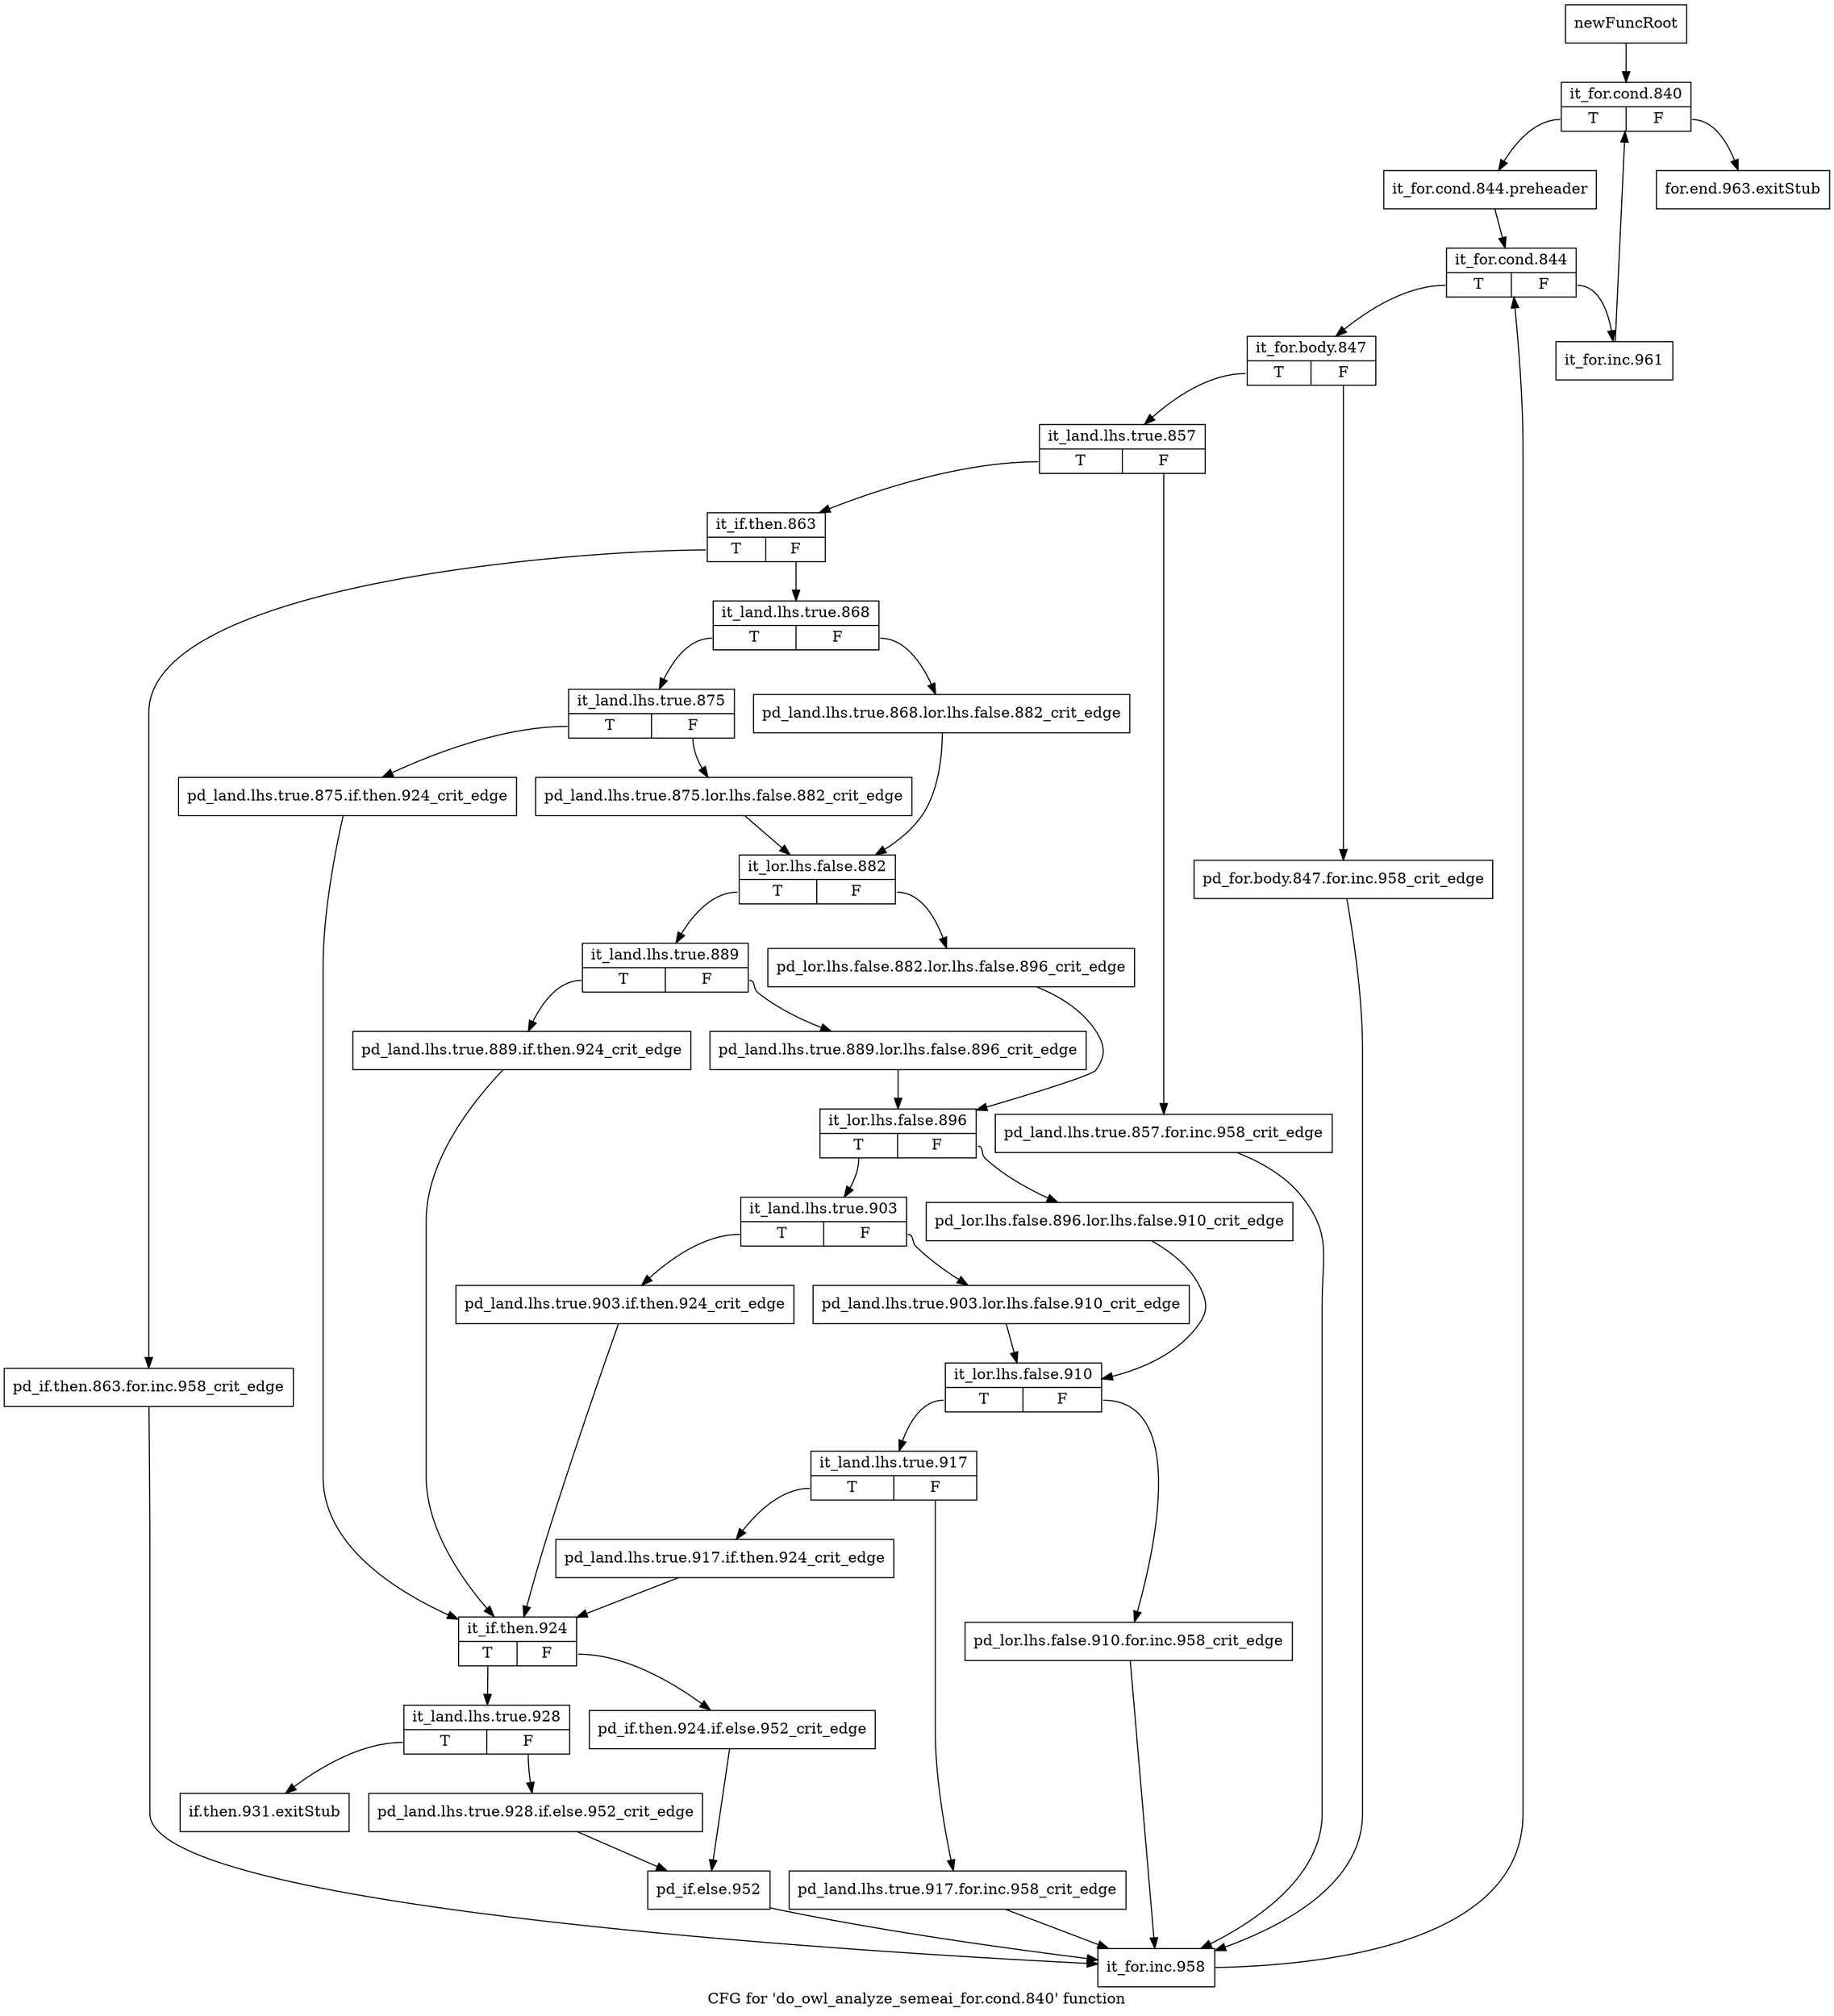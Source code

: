 digraph "CFG for 'do_owl_analyze_semeai_for.cond.840' function" {
	label="CFG for 'do_owl_analyze_semeai_for.cond.840' function";

	Node0x4166dc0 [shape=record,label="{newFuncRoot}"];
	Node0x4166dc0 -> Node0x4166eb0;
	Node0x4166e10 [shape=record,label="{for.end.963.exitStub}"];
	Node0x4166e60 [shape=record,label="{if.then.931.exitStub}"];
	Node0x4166eb0 [shape=record,label="{it_for.cond.840|{<s0>T|<s1>F}}"];
	Node0x4166eb0:s0 -> Node0x4166f00;
	Node0x4166eb0:s1 -> Node0x4166e10;
	Node0x4166f00 [shape=record,label="{it_for.cond.844.preheader}"];
	Node0x4166f00 -> Node0x4166f50;
	Node0x4166f50 [shape=record,label="{it_for.cond.844|{<s0>T|<s1>F}}"];
	Node0x4166f50:s0 -> Node0x4166ff0;
	Node0x4166f50:s1 -> Node0x4166fa0;
	Node0x4166fa0 [shape=record,label="{it_for.inc.961}"];
	Node0x4166fa0 -> Node0x4166eb0;
	Node0x4166ff0 [shape=record,label="{it_for.body.847|{<s0>T|<s1>F}}"];
	Node0x4166ff0:s0 -> Node0x4167090;
	Node0x4166ff0:s1 -> Node0x4167040;
	Node0x4167040 [shape=record,label="{pd_for.body.847.for.inc.958_crit_edge}"];
	Node0x4167040 -> Node0x41679a0;
	Node0x4167090 [shape=record,label="{it_land.lhs.true.857|{<s0>T|<s1>F}}"];
	Node0x4167090:s0 -> Node0x4167130;
	Node0x4167090:s1 -> Node0x41670e0;
	Node0x41670e0 [shape=record,label="{pd_land.lhs.true.857.for.inc.958_crit_edge}"];
	Node0x41670e0 -> Node0x41679a0;
	Node0x4167130 [shape=record,label="{it_if.then.863|{<s0>T|<s1>F}}"];
	Node0x4167130:s0 -> Node0x4167950;
	Node0x4167130:s1 -> Node0x4167180;
	Node0x4167180 [shape=record,label="{it_land.lhs.true.868|{<s0>T|<s1>F}}"];
	Node0x4167180:s0 -> Node0x4167220;
	Node0x4167180:s1 -> Node0x41671d0;
	Node0x41671d0 [shape=record,label="{pd_land.lhs.true.868.lor.lhs.false.882_crit_edge}"];
	Node0x41671d0 -> Node0x41672c0;
	Node0x4167220 [shape=record,label="{it_land.lhs.true.875|{<s0>T|<s1>F}}"];
	Node0x4167220:s0 -> Node0x4167770;
	Node0x4167220:s1 -> Node0x4167270;
	Node0x4167270 [shape=record,label="{pd_land.lhs.true.875.lor.lhs.false.882_crit_edge}"];
	Node0x4167270 -> Node0x41672c0;
	Node0x41672c0 [shape=record,label="{it_lor.lhs.false.882|{<s0>T|<s1>F}}"];
	Node0x41672c0:s0 -> Node0x4167360;
	Node0x41672c0:s1 -> Node0x4167310;
	Node0x4167310 [shape=record,label="{pd_lor.lhs.false.882.lor.lhs.false.896_crit_edge}"];
	Node0x4167310 -> Node0x4167400;
	Node0x4167360 [shape=record,label="{it_land.lhs.true.889|{<s0>T|<s1>F}}"];
	Node0x4167360:s0 -> Node0x4167720;
	Node0x4167360:s1 -> Node0x41673b0;
	Node0x41673b0 [shape=record,label="{pd_land.lhs.true.889.lor.lhs.false.896_crit_edge}"];
	Node0x41673b0 -> Node0x4167400;
	Node0x4167400 [shape=record,label="{it_lor.lhs.false.896|{<s0>T|<s1>F}}"];
	Node0x4167400:s0 -> Node0x41674a0;
	Node0x4167400:s1 -> Node0x4167450;
	Node0x4167450 [shape=record,label="{pd_lor.lhs.false.896.lor.lhs.false.910_crit_edge}"];
	Node0x4167450 -> Node0x4167540;
	Node0x41674a0 [shape=record,label="{it_land.lhs.true.903|{<s0>T|<s1>F}}"];
	Node0x41674a0:s0 -> Node0x41676d0;
	Node0x41674a0:s1 -> Node0x41674f0;
	Node0x41674f0 [shape=record,label="{pd_land.lhs.true.903.lor.lhs.false.910_crit_edge}"];
	Node0x41674f0 -> Node0x4167540;
	Node0x4167540 [shape=record,label="{it_lor.lhs.false.910|{<s0>T|<s1>F}}"];
	Node0x4167540:s0 -> Node0x41675e0;
	Node0x4167540:s1 -> Node0x4167590;
	Node0x4167590 [shape=record,label="{pd_lor.lhs.false.910.for.inc.958_crit_edge}"];
	Node0x4167590 -> Node0x41679a0;
	Node0x41675e0 [shape=record,label="{it_land.lhs.true.917|{<s0>T|<s1>F}}"];
	Node0x41675e0:s0 -> Node0x4167680;
	Node0x41675e0:s1 -> Node0x4167630;
	Node0x4167630 [shape=record,label="{pd_land.lhs.true.917.for.inc.958_crit_edge}"];
	Node0x4167630 -> Node0x41679a0;
	Node0x4167680 [shape=record,label="{pd_land.lhs.true.917.if.then.924_crit_edge}"];
	Node0x4167680 -> Node0x41677c0;
	Node0x41676d0 [shape=record,label="{pd_land.lhs.true.903.if.then.924_crit_edge}"];
	Node0x41676d0 -> Node0x41677c0;
	Node0x4167720 [shape=record,label="{pd_land.lhs.true.889.if.then.924_crit_edge}"];
	Node0x4167720 -> Node0x41677c0;
	Node0x4167770 [shape=record,label="{pd_land.lhs.true.875.if.then.924_crit_edge}"];
	Node0x4167770 -> Node0x41677c0;
	Node0x41677c0 [shape=record,label="{it_if.then.924|{<s0>T|<s1>F}}"];
	Node0x41677c0:s0 -> Node0x4167860;
	Node0x41677c0:s1 -> Node0x4167810;
	Node0x4167810 [shape=record,label="{pd_if.then.924.if.else.952_crit_edge}"];
	Node0x4167810 -> Node0x4167900;
	Node0x4167860 [shape=record,label="{it_land.lhs.true.928|{<s0>T|<s1>F}}"];
	Node0x4167860:s0 -> Node0x4166e60;
	Node0x4167860:s1 -> Node0x41678b0;
	Node0x41678b0 [shape=record,label="{pd_land.lhs.true.928.if.else.952_crit_edge}"];
	Node0x41678b0 -> Node0x4167900;
	Node0x4167900 [shape=record,label="{pd_if.else.952}"];
	Node0x4167900 -> Node0x41679a0;
	Node0x4167950 [shape=record,label="{pd_if.then.863.for.inc.958_crit_edge}"];
	Node0x4167950 -> Node0x41679a0;
	Node0x41679a0 [shape=record,label="{it_for.inc.958}"];
	Node0x41679a0 -> Node0x4166f50;
}
